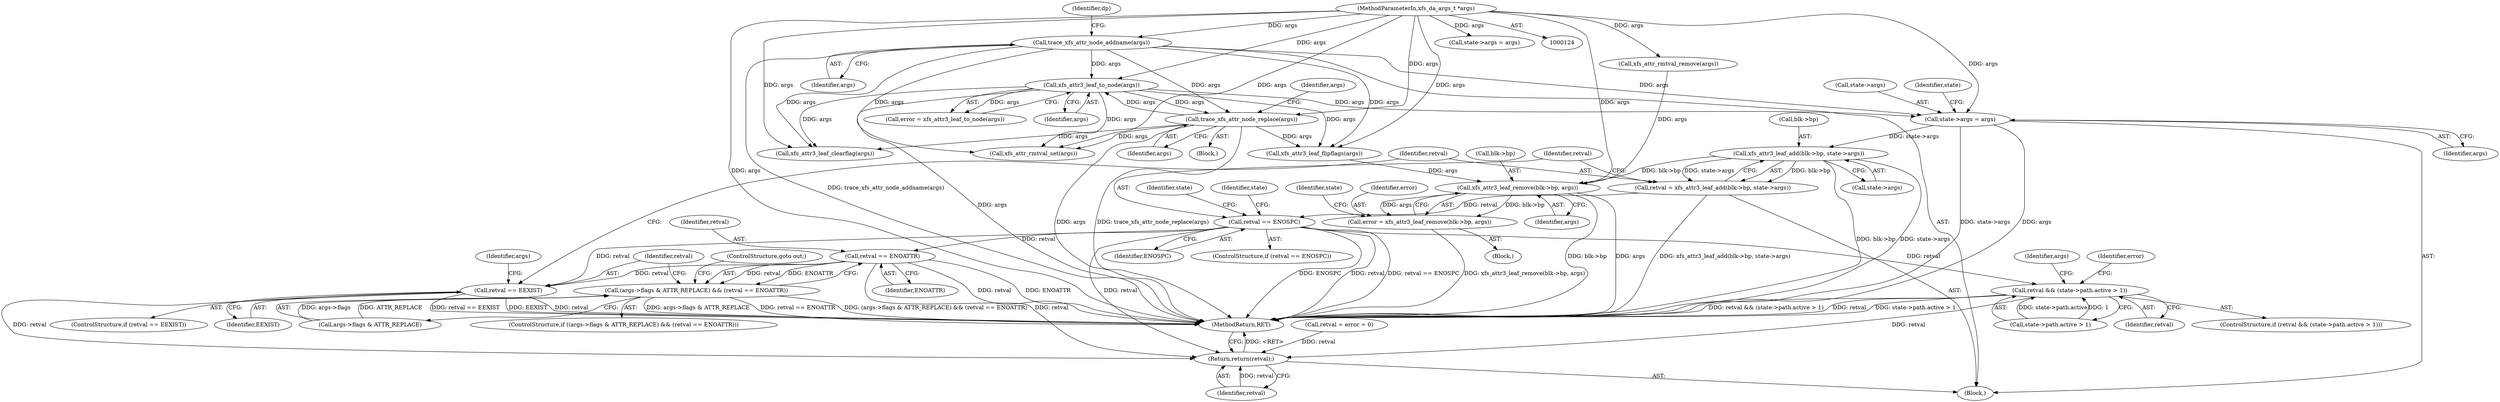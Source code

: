 digraph "0_linux_8275cdd0e7ac550dcce2b3ef6d2fb3b808c1ae59_1@pointer" {
"1000295" [label="(Call,xfs_attr3_leaf_add(blk->bp, state->args))"];
"1000150" [label="(Call,state->args = args)"];
"1000330" [label="(Call,xfs_attr3_leaf_to_node(args))"];
"1000236" [label="(Call,trace_xfs_attr_node_replace(args))"];
"1000125" [label="(MethodParameterIn,xfs_da_args_t *args)"];
"1000134" [label="(Call,trace_xfs_attr_node_addname(args))"];
"1000293" [label="(Call,retval = xfs_attr3_leaf_add(blk->bp, state->args))"];
"1000303" [label="(Call,retval == ENOSPC)"];
"1000218" [label="(Call,retval == ENOATTR)"];
"1000212" [label="(Call,(args->flags & ATTR_REPLACE) && (retval == ENOATTR))"];
"1000225" [label="(Call,retval == EEXIST)"];
"1000722" [label="(Return,return(retval);)"];
"1000622" [label="(Call,retval && (state->path.active > 1))"];
"1000610" [label="(Call,xfs_attr3_leaf_remove(blk->bp, args))"];
"1000608" [label="(Call,error = xfs_attr3_leaf_remove(blk->bp, args))"];
"1000226" [label="(Identifier,retval)"];
"1000542" [label="(Call,state->args = args)"];
"1000466" [label="(Call,xfs_attr_rmtval_set(args))"];
"1000723" [label="(Identifier,retval)"];
"1000305" [label="(Identifier,ENOSPC)"];
"1000683" [label="(Identifier,error)"];
"1000125" [label="(MethodParameterIn,xfs_da_args_t *args)"];
"1000220" [label="(Identifier,ENOATTR)"];
"1000219" [label="(Identifier,retval)"];
"1000611" [label="(Call,blk->bp)"];
"1000302" [label="(ControlStructure,if (retval == ENOSPC))"];
"1000151" [label="(Call,state->args)"];
"1000299" [label="(Call,state->args)"];
"1000157" [label="(Identifier,state)"];
"1000237" [label="(Identifier,args)"];
"1000303" [label="(Call,retval == ENOSPC)"];
"1000232" [label="(Identifier,args)"];
"1000634" [label="(Identifier,args)"];
"1000478" [label="(Block,)"];
"1000295" [label="(Call,xfs_attr3_leaf_add(blk->bp, state->args))"];
"1000722" [label="(Return,return(retval);)"];
"1000616" [label="(Identifier,state)"];
"1000225" [label="(Call,retval == EEXIST)"];
"1000212" [label="(Call,(args->flags & ATTR_REPLACE) && (retval == ENOATTR))"];
"1000622" [label="(Call,retval && (state->path.active > 1))"];
"1000240" [label="(Identifier,args)"];
"1000293" [label="(Call,retval = xfs_attr3_leaf_add(blk->bp, state->args))"];
"1000236" [label="(Call,trace_xfs_attr_node_replace(args))"];
"1000311" [label="(Identifier,state)"];
"1000213" [label="(Call,args->flags & ATTR_REPLACE)"];
"1000328" [label="(Call,error = xfs_attr3_leaf_to_node(args))"];
"1000135" [label="(Identifier,args)"];
"1000528" [label="(Call,xfs_attr_rmtval_remove(args))"];
"1000304" [label="(Identifier,retval)"];
"1000708" [label="(Call,retval = error = 0)"];
"1000623" [label="(Identifier,retval)"];
"1000137" [label="(Identifier,dp)"];
"1000724" [label="(MethodReturn,RET)"];
"1000150" [label="(Call,state->args = args)"];
"1000211" [label="(ControlStructure,if ((args->flags & ATTR_REPLACE) && (retval == ENOATTR)))"];
"1000621" [label="(ControlStructure,if (retval && (state->path.active > 1)))"];
"1000227" [label="(Identifier,EEXIST)"];
"1000610" [label="(Call,xfs_attr3_leaf_remove(blk->bp, args))"];
"1000294" [label="(Identifier,retval)"];
"1000224" [label="(ControlStructure,if (retval == EEXIST))"];
"1000222" [label="(ControlStructure,goto out;)"];
"1000481" [label="(Call,xfs_attr3_leaf_flipflags(args))"];
"1000228" [label="(Block,)"];
"1000218" [label="(Call,retval == ENOATTR)"];
"1000609" [label="(Identifier,error)"];
"1000134" [label="(Call,trace_xfs_attr_node_addname(args))"];
"1000330" [label="(Call,xfs_attr3_leaf_to_node(args))"];
"1000296" [label="(Call,blk->bp)"];
"1000154" [label="(Identifier,args)"];
"1000331" [label="(Identifier,args)"];
"1000436" [label="(Identifier,state)"];
"1000624" [label="(Call,state->path.active > 1)"];
"1000608" [label="(Call,error = xfs_attr3_leaf_remove(blk->bp, args))"];
"1000126" [label="(Block,)"];
"1000703" [label="(Call,xfs_attr3_leaf_clearflag(args))"];
"1000614" [label="(Identifier,args)"];
"1000295" -> "1000293"  [label="AST: "];
"1000295" -> "1000299"  [label="CFG: "];
"1000296" -> "1000295"  [label="AST: "];
"1000299" -> "1000295"  [label="AST: "];
"1000293" -> "1000295"  [label="CFG: "];
"1000295" -> "1000724"  [label="DDG: blk->bp"];
"1000295" -> "1000724"  [label="DDG: state->args"];
"1000295" -> "1000293"  [label="DDG: blk->bp"];
"1000295" -> "1000293"  [label="DDG: state->args"];
"1000150" -> "1000295"  [label="DDG: state->args"];
"1000295" -> "1000610"  [label="DDG: blk->bp"];
"1000150" -> "1000126"  [label="AST: "];
"1000150" -> "1000154"  [label="CFG: "];
"1000151" -> "1000150"  [label="AST: "];
"1000154" -> "1000150"  [label="AST: "];
"1000157" -> "1000150"  [label="CFG: "];
"1000150" -> "1000724"  [label="DDG: state->args"];
"1000150" -> "1000724"  [label="DDG: args"];
"1000330" -> "1000150"  [label="DDG: args"];
"1000134" -> "1000150"  [label="DDG: args"];
"1000125" -> "1000150"  [label="DDG: args"];
"1000330" -> "1000328"  [label="AST: "];
"1000330" -> "1000331"  [label="CFG: "];
"1000331" -> "1000330"  [label="AST: "];
"1000328" -> "1000330"  [label="CFG: "];
"1000330" -> "1000724"  [label="DDG: args"];
"1000330" -> "1000236"  [label="DDG: args"];
"1000330" -> "1000328"  [label="DDG: args"];
"1000236" -> "1000330"  [label="DDG: args"];
"1000125" -> "1000330"  [label="DDG: args"];
"1000134" -> "1000330"  [label="DDG: args"];
"1000330" -> "1000466"  [label="DDG: args"];
"1000330" -> "1000481"  [label="DDG: args"];
"1000330" -> "1000703"  [label="DDG: args"];
"1000236" -> "1000228"  [label="AST: "];
"1000236" -> "1000237"  [label="CFG: "];
"1000237" -> "1000236"  [label="AST: "];
"1000240" -> "1000236"  [label="CFG: "];
"1000236" -> "1000724"  [label="DDG: args"];
"1000236" -> "1000724"  [label="DDG: trace_xfs_attr_node_replace(args)"];
"1000125" -> "1000236"  [label="DDG: args"];
"1000134" -> "1000236"  [label="DDG: args"];
"1000236" -> "1000466"  [label="DDG: args"];
"1000236" -> "1000481"  [label="DDG: args"];
"1000236" -> "1000703"  [label="DDG: args"];
"1000125" -> "1000124"  [label="AST: "];
"1000125" -> "1000724"  [label="DDG: args"];
"1000125" -> "1000134"  [label="DDG: args"];
"1000125" -> "1000466"  [label="DDG: args"];
"1000125" -> "1000481"  [label="DDG: args"];
"1000125" -> "1000528"  [label="DDG: args"];
"1000125" -> "1000542"  [label="DDG: args"];
"1000125" -> "1000610"  [label="DDG: args"];
"1000125" -> "1000703"  [label="DDG: args"];
"1000134" -> "1000126"  [label="AST: "];
"1000134" -> "1000135"  [label="CFG: "];
"1000135" -> "1000134"  [label="AST: "];
"1000137" -> "1000134"  [label="CFG: "];
"1000134" -> "1000724"  [label="DDG: trace_xfs_attr_node_addname(args)"];
"1000134" -> "1000466"  [label="DDG: args"];
"1000134" -> "1000481"  [label="DDG: args"];
"1000134" -> "1000703"  [label="DDG: args"];
"1000293" -> "1000126"  [label="AST: "];
"1000294" -> "1000293"  [label="AST: "];
"1000304" -> "1000293"  [label="CFG: "];
"1000293" -> "1000724"  [label="DDG: xfs_attr3_leaf_add(blk->bp, state->args)"];
"1000293" -> "1000303"  [label="DDG: retval"];
"1000303" -> "1000302"  [label="AST: "];
"1000303" -> "1000305"  [label="CFG: "];
"1000304" -> "1000303"  [label="AST: "];
"1000305" -> "1000303"  [label="AST: "];
"1000311" -> "1000303"  [label="CFG: "];
"1000436" -> "1000303"  [label="CFG: "];
"1000303" -> "1000724"  [label="DDG: retval"];
"1000303" -> "1000724"  [label="DDG: retval == ENOSPC"];
"1000303" -> "1000724"  [label="DDG: ENOSPC"];
"1000303" -> "1000218"  [label="DDG: retval"];
"1000303" -> "1000225"  [label="DDG: retval"];
"1000303" -> "1000622"  [label="DDG: retval"];
"1000303" -> "1000722"  [label="DDG: retval"];
"1000218" -> "1000212"  [label="AST: "];
"1000218" -> "1000220"  [label="CFG: "];
"1000219" -> "1000218"  [label="AST: "];
"1000220" -> "1000218"  [label="AST: "];
"1000212" -> "1000218"  [label="CFG: "];
"1000218" -> "1000724"  [label="DDG: retval"];
"1000218" -> "1000724"  [label="DDG: ENOATTR"];
"1000218" -> "1000212"  [label="DDG: retval"];
"1000218" -> "1000212"  [label="DDG: ENOATTR"];
"1000218" -> "1000225"  [label="DDG: retval"];
"1000218" -> "1000722"  [label="DDG: retval"];
"1000212" -> "1000211"  [label="AST: "];
"1000212" -> "1000213"  [label="CFG: "];
"1000213" -> "1000212"  [label="AST: "];
"1000222" -> "1000212"  [label="CFG: "];
"1000226" -> "1000212"  [label="CFG: "];
"1000212" -> "1000724"  [label="DDG: retval == ENOATTR"];
"1000212" -> "1000724"  [label="DDG: (args->flags & ATTR_REPLACE) && (retval == ENOATTR)"];
"1000212" -> "1000724"  [label="DDG: args->flags & ATTR_REPLACE"];
"1000213" -> "1000212"  [label="DDG: args->flags"];
"1000213" -> "1000212"  [label="DDG: ATTR_REPLACE"];
"1000225" -> "1000224"  [label="AST: "];
"1000225" -> "1000227"  [label="CFG: "];
"1000226" -> "1000225"  [label="AST: "];
"1000227" -> "1000225"  [label="AST: "];
"1000232" -> "1000225"  [label="CFG: "];
"1000294" -> "1000225"  [label="CFG: "];
"1000225" -> "1000724"  [label="DDG: retval == EEXIST"];
"1000225" -> "1000724"  [label="DDG: EEXIST"];
"1000225" -> "1000724"  [label="DDG: retval"];
"1000225" -> "1000722"  [label="DDG: retval"];
"1000722" -> "1000126"  [label="AST: "];
"1000722" -> "1000723"  [label="CFG: "];
"1000723" -> "1000722"  [label="AST: "];
"1000724" -> "1000722"  [label="CFG: "];
"1000722" -> "1000724"  [label="DDG: <RET>"];
"1000723" -> "1000722"  [label="DDG: retval"];
"1000708" -> "1000722"  [label="DDG: retval"];
"1000622" -> "1000722"  [label="DDG: retval"];
"1000622" -> "1000621"  [label="AST: "];
"1000622" -> "1000623"  [label="CFG: "];
"1000622" -> "1000624"  [label="CFG: "];
"1000623" -> "1000622"  [label="AST: "];
"1000624" -> "1000622"  [label="AST: "];
"1000634" -> "1000622"  [label="CFG: "];
"1000683" -> "1000622"  [label="CFG: "];
"1000622" -> "1000724"  [label="DDG: retval && (state->path.active > 1)"];
"1000622" -> "1000724"  [label="DDG: retval"];
"1000622" -> "1000724"  [label="DDG: state->path.active > 1"];
"1000624" -> "1000622"  [label="DDG: state->path.active"];
"1000624" -> "1000622"  [label="DDG: 1"];
"1000610" -> "1000608"  [label="AST: "];
"1000610" -> "1000614"  [label="CFG: "];
"1000611" -> "1000610"  [label="AST: "];
"1000614" -> "1000610"  [label="AST: "];
"1000608" -> "1000610"  [label="CFG: "];
"1000610" -> "1000724"  [label="DDG: args"];
"1000610" -> "1000724"  [label="DDG: blk->bp"];
"1000610" -> "1000608"  [label="DDG: blk->bp"];
"1000610" -> "1000608"  [label="DDG: args"];
"1000528" -> "1000610"  [label="DDG: args"];
"1000481" -> "1000610"  [label="DDG: args"];
"1000608" -> "1000478"  [label="AST: "];
"1000609" -> "1000608"  [label="AST: "];
"1000616" -> "1000608"  [label="CFG: "];
"1000608" -> "1000724"  [label="DDG: xfs_attr3_leaf_remove(blk->bp, args)"];
}
